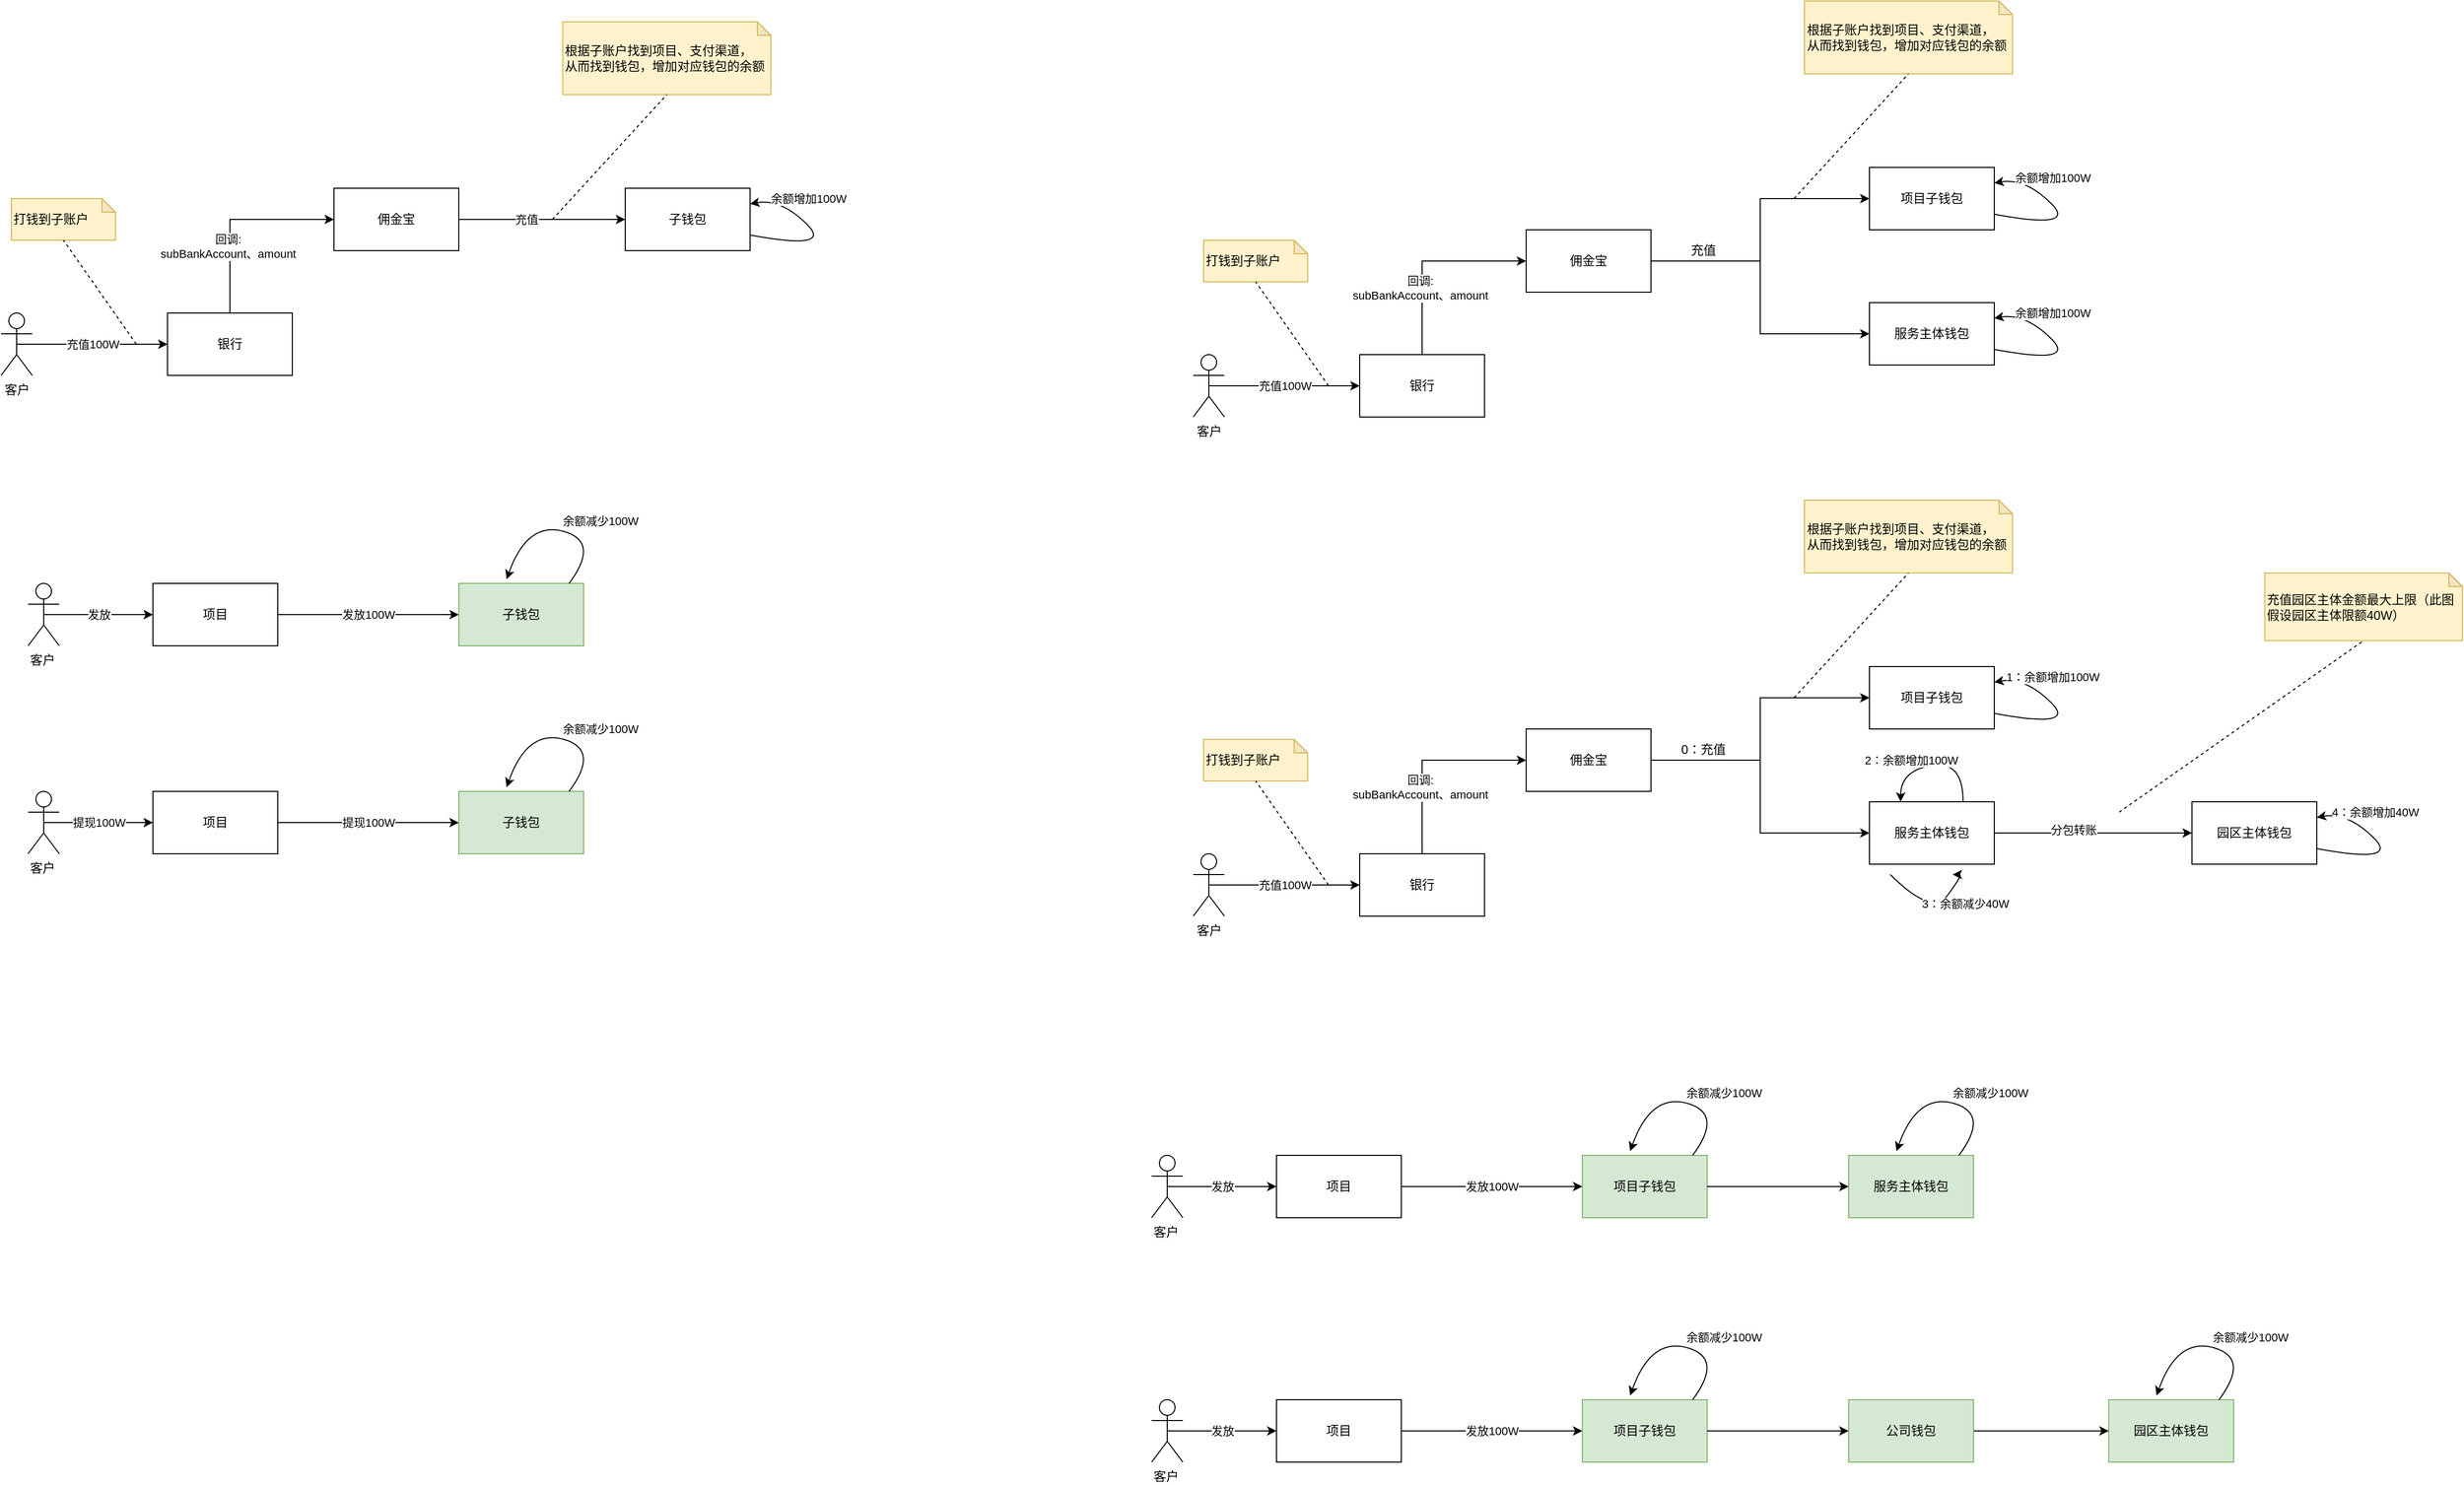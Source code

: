 <mxfile version="14.2.7" type="github">
  <diagram id="VvqAFld6kcSRDZWVkb-_" name="Page-1">
    <mxGraphModel dx="1422" dy="762" grid="1" gridSize="10" guides="1" tooltips="1" connect="1" arrows="1" fold="1" page="1" pageScale="1" pageWidth="827" pageHeight="1169" math="0" shadow="0">
      <root>
        <mxCell id="0" />
        <mxCell id="1" parent="0" />
        <mxCell id="OwSdajE1iPS6r4egMdJ5-2" value="子钱包" style="rounded=0;whiteSpace=wrap;html=1;" parent="1" vertex="1">
          <mxGeometry x="614" y="220" width="120" height="60" as="geometry" />
        </mxCell>
        <mxCell id="OwSdajE1iPS6r4egMdJ5-6" value="充值100W" style="edgeStyle=orthogonalEdgeStyle;rounded=0;orthogonalLoop=1;jettySize=auto;html=1;exitX=0.5;exitY=0.5;exitDx=0;exitDy=0;exitPerimeter=0;entryX=0;entryY=0.5;entryDx=0;entryDy=0;" parent="1" source="OwSdajE1iPS6r4egMdJ5-3" target="OwSdajE1iPS6r4egMdJ5-4" edge="1">
          <mxGeometry relative="1" as="geometry" />
        </mxCell>
        <mxCell id="OwSdajE1iPS6r4egMdJ5-3" value="客户" style="shape=umlActor;verticalLabelPosition=bottom;verticalAlign=top;html=1;outlineConnect=0;" parent="1" vertex="1">
          <mxGeometry x="14" y="340" width="30" height="60" as="geometry" />
        </mxCell>
        <mxCell id="OwSdajE1iPS6r4egMdJ5-13" style="edgeStyle=orthogonalEdgeStyle;rounded=0;orthogonalLoop=1;jettySize=auto;html=1;exitX=0.5;exitY=0;exitDx=0;exitDy=0;entryX=0;entryY=0.5;entryDx=0;entryDy=0;" parent="1" source="OwSdajE1iPS6r4egMdJ5-4" target="OwSdajE1iPS6r4egMdJ5-5" edge="1">
          <mxGeometry relative="1" as="geometry" />
        </mxCell>
        <mxCell id="OwSdajE1iPS6r4egMdJ5-14" value="回调: &lt;br&gt;subBankAccount、amount" style="edgeLabel;html=1;align=center;verticalAlign=middle;resizable=0;points=[];labelBackgroundColor=#ffffff;" parent="OwSdajE1iPS6r4egMdJ5-13" vertex="1" connectable="0">
          <mxGeometry x="-0.326" y="2" relative="1" as="geometry">
            <mxPoint as="offset" />
          </mxGeometry>
        </mxCell>
        <mxCell id="OwSdajE1iPS6r4egMdJ5-4" value="银行" style="rounded=0;whiteSpace=wrap;html=1;" parent="1" vertex="1">
          <mxGeometry x="174" y="340" width="120" height="60" as="geometry" />
        </mxCell>
        <mxCell id="OwSdajE1iPS6r4egMdJ5-15" style="edgeStyle=orthogonalEdgeStyle;rounded=0;orthogonalLoop=1;jettySize=auto;html=1;exitX=1;exitY=0.5;exitDx=0;exitDy=0;entryX=0;entryY=0.5;entryDx=0;entryDy=0;" parent="1" source="OwSdajE1iPS6r4egMdJ5-5" target="OwSdajE1iPS6r4egMdJ5-2" edge="1">
          <mxGeometry relative="1" as="geometry" />
        </mxCell>
        <mxCell id="OwSdajE1iPS6r4egMdJ5-18" value="充值" style="edgeLabel;html=1;align=center;verticalAlign=middle;resizable=0;points=[];fontColor=none;" parent="OwSdajE1iPS6r4egMdJ5-15" vertex="1" connectable="0">
          <mxGeometry x="-0.188" relative="1" as="geometry">
            <mxPoint as="offset" />
          </mxGeometry>
        </mxCell>
        <mxCell id="OwSdajE1iPS6r4egMdJ5-5" value="佣金宝" style="rounded=0;whiteSpace=wrap;html=1;" parent="1" vertex="1">
          <mxGeometry x="334" y="220" width="120" height="60" as="geometry" />
        </mxCell>
        <mxCell id="OwSdajE1iPS6r4egMdJ5-9" value="打钱到子账户" style="shape=note;whiteSpace=wrap;html=1;backgroundOutline=1;darkOpacity=0.05;align=left;fillColor=#fff2cc;strokeColor=#d6b656;size=13;" parent="1" vertex="1">
          <mxGeometry x="24" y="230" width="100" height="40" as="geometry" />
        </mxCell>
        <mxCell id="OwSdajE1iPS6r4egMdJ5-12" value="" style="endArrow=none;dashed=1;html=1;entryX=0.5;entryY=1;entryDx=0;entryDy=0;entryPerimeter=0;" parent="1" target="OwSdajE1iPS6r4egMdJ5-9" edge="1">
          <mxGeometry width="50" height="50" relative="1" as="geometry">
            <mxPoint x="144" y="370" as="sourcePoint" />
            <mxPoint x="154" y="330" as="targetPoint" />
          </mxGeometry>
        </mxCell>
        <mxCell id="OwSdajE1iPS6r4egMdJ5-17" value="根据子账户找到项目、支付渠道，&lt;br&gt;从而找到钱包，增加对应钱包的余额" style="shape=note;whiteSpace=wrap;html=1;backgroundOutline=1;darkOpacity=0.05;align=left;fillColor=#fff2cc;strokeColor=#d6b656;size=13;" parent="1" vertex="1">
          <mxGeometry x="554" y="60" width="200" height="70" as="geometry" />
        </mxCell>
        <mxCell id="OwSdajE1iPS6r4egMdJ5-19" value="" style="endArrow=none;dashed=1;html=1;fontColor=none;entryX=0.5;entryY=1;entryDx=0;entryDy=0;entryPerimeter=0;" parent="1" target="OwSdajE1iPS6r4egMdJ5-17" edge="1">
          <mxGeometry width="50" height="50" relative="1" as="geometry">
            <mxPoint x="544" y="250" as="sourcePoint" />
            <mxPoint x="614" y="160" as="targetPoint" />
          </mxGeometry>
        </mxCell>
        <mxCell id="OwSdajE1iPS6r4egMdJ5-20" value="余额增加100W" style="curved=1;endArrow=classic;html=1;fontColor=none;exitX=1;exitY=0.75;exitDx=0;exitDy=0;entryX=1;entryY=0.25;entryDx=0;entryDy=0;" parent="1" source="OwSdajE1iPS6r4egMdJ5-2" target="OwSdajE1iPS6r4egMdJ5-2" edge="1">
          <mxGeometry x="0.465" y="-18" width="50" height="50" relative="1" as="geometry">
            <mxPoint x="744" y="270" as="sourcePoint" />
            <mxPoint x="744" y="230" as="targetPoint" />
            <Array as="points">
              <mxPoint x="814" y="280" />
              <mxPoint x="764" y="230" />
            </Array>
            <mxPoint as="offset" />
          </mxGeometry>
        </mxCell>
        <mxCell id="OwSdajE1iPS6r4egMdJ5-22" value="项目" style="rounded=0;whiteSpace=wrap;html=1;" parent="1" vertex="1">
          <mxGeometry x="160" y="600" width="120" height="60" as="geometry" />
        </mxCell>
        <mxCell id="OwSdajE1iPS6r4egMdJ5-29" value="发放100W" style="edgeStyle=orthogonalEdgeStyle;rounded=0;orthogonalLoop=1;jettySize=auto;html=1;fontColor=none;exitX=1;exitY=0.5;exitDx=0;exitDy=0;" parent="1" source="OwSdajE1iPS6r4egMdJ5-22" target="OwSdajE1iPS6r4egMdJ5-28" edge="1">
          <mxGeometry relative="1" as="geometry">
            <mxPoint x="480" y="630" as="sourcePoint" />
          </mxGeometry>
        </mxCell>
        <mxCell id="OwSdajE1iPS6r4egMdJ5-28" value="子钱包" style="whiteSpace=wrap;html=1;rounded=0;fillColor=#d5e8d4;strokeColor=#82b366;" parent="1" vertex="1">
          <mxGeometry x="454" y="600" width="120" height="60" as="geometry" />
        </mxCell>
        <mxCell id="OwSdajE1iPS6r4egMdJ5-31" value="发放" style="edgeStyle=orthogonalEdgeStyle;rounded=0;orthogonalLoop=1;jettySize=auto;html=1;exitX=0.5;exitY=0.5;exitDx=0;exitDy=0;exitPerimeter=0;entryX=0;entryY=0.5;entryDx=0;entryDy=0;fontColor=none;" parent="1" source="OwSdajE1iPS6r4egMdJ5-30" target="OwSdajE1iPS6r4egMdJ5-22" edge="1">
          <mxGeometry relative="1" as="geometry" />
        </mxCell>
        <mxCell id="OwSdajE1iPS6r4egMdJ5-30" value="客户" style="shape=umlActor;verticalLabelPosition=bottom;verticalAlign=top;html=1;outlineConnect=0;labelBackgroundColor=#ffffff;fontColor=none;align=left;" parent="1" vertex="1">
          <mxGeometry x="40" y="600" width="30" height="60" as="geometry" />
        </mxCell>
        <mxCell id="OwSdajE1iPS6r4egMdJ5-45" value="" style="curved=1;endArrow=classic;html=1;fontColor=none;entryX=0.383;entryY=-0.067;entryDx=0;entryDy=0;entryPerimeter=0;" parent="1" target="OwSdajE1iPS6r4egMdJ5-28" edge="1">
          <mxGeometry width="50" height="50" relative="1" as="geometry">
            <mxPoint x="560" y="600" as="sourcePoint" />
            <mxPoint x="610" y="550" as="targetPoint" />
            <Array as="points">
              <mxPoint x="590" y="560" />
              <mxPoint x="520" y="540" />
            </Array>
          </mxGeometry>
        </mxCell>
        <mxCell id="OwSdajE1iPS6r4egMdJ5-46" value="余额减少100W" style="edgeLabel;html=1;align=center;verticalAlign=middle;resizable=0;points=[];fontColor=none;" parent="OwSdajE1iPS6r4egMdJ5-45" vertex="1" connectable="0">
          <mxGeometry x="0.091" y="2" relative="1" as="geometry">
            <mxPoint x="47.66" y="-8.46" as="offset" />
          </mxGeometry>
        </mxCell>
        <mxCell id="OwSdajE1iPS6r4egMdJ5-48" value="项目" style="rounded=0;whiteSpace=wrap;html=1;" parent="1" vertex="1">
          <mxGeometry x="160" y="800" width="120" height="60" as="geometry" />
        </mxCell>
        <mxCell id="OwSdajE1iPS6r4egMdJ5-49" value="提现100W" style="edgeStyle=orthogonalEdgeStyle;rounded=0;orthogonalLoop=1;jettySize=auto;html=1;fontColor=none;exitX=1;exitY=0.5;exitDx=0;exitDy=0;" parent="1" source="OwSdajE1iPS6r4egMdJ5-48" target="OwSdajE1iPS6r4egMdJ5-50" edge="1">
          <mxGeometry relative="1" as="geometry">
            <mxPoint x="480" y="830" as="sourcePoint" />
          </mxGeometry>
        </mxCell>
        <mxCell id="OwSdajE1iPS6r4egMdJ5-50" value="子钱包" style="whiteSpace=wrap;html=1;rounded=0;fillColor=#d5e8d4;strokeColor=#82b366;" parent="1" vertex="1">
          <mxGeometry x="454" y="800" width="120" height="60" as="geometry" />
        </mxCell>
        <mxCell id="OwSdajE1iPS6r4egMdJ5-51" value="提现100W" style="edgeStyle=orthogonalEdgeStyle;rounded=0;orthogonalLoop=1;jettySize=auto;html=1;exitX=0.5;exitY=0.5;exitDx=0;exitDy=0;exitPerimeter=0;entryX=0;entryY=0.5;entryDx=0;entryDy=0;fontColor=none;" parent="1" source="OwSdajE1iPS6r4egMdJ5-52" target="OwSdajE1iPS6r4egMdJ5-48" edge="1">
          <mxGeometry relative="1" as="geometry" />
        </mxCell>
        <mxCell id="OwSdajE1iPS6r4egMdJ5-52" value="客户" style="shape=umlActor;verticalLabelPosition=bottom;verticalAlign=top;html=1;outlineConnect=0;labelBackgroundColor=#ffffff;fontColor=none;align=left;" parent="1" vertex="1">
          <mxGeometry x="40" y="800" width="30" height="60" as="geometry" />
        </mxCell>
        <mxCell id="OwSdajE1iPS6r4egMdJ5-53" value="" style="curved=1;endArrow=classic;html=1;fontColor=none;entryX=0.383;entryY=-0.067;entryDx=0;entryDy=0;entryPerimeter=0;" parent="1" target="OwSdajE1iPS6r4egMdJ5-50" edge="1">
          <mxGeometry width="50" height="50" relative="1" as="geometry">
            <mxPoint x="560" y="800" as="sourcePoint" />
            <mxPoint x="610" y="750" as="targetPoint" />
            <Array as="points">
              <mxPoint x="590" y="760" />
              <mxPoint x="520" y="740" />
            </Array>
          </mxGeometry>
        </mxCell>
        <mxCell id="OwSdajE1iPS6r4egMdJ5-54" value="余额减少100W" style="edgeLabel;html=1;align=center;verticalAlign=middle;resizable=0;points=[];fontColor=none;" parent="OwSdajE1iPS6r4egMdJ5-53" vertex="1" connectable="0">
          <mxGeometry x="0.091" y="2" relative="1" as="geometry">
            <mxPoint x="47.66" y="-8.46" as="offset" />
          </mxGeometry>
        </mxCell>
        <mxCell id="L0Rb23iCuePktw84FL31-2" value="充值100W" style="edgeStyle=orthogonalEdgeStyle;rounded=0;orthogonalLoop=1;jettySize=auto;html=1;exitX=0.5;exitY=0.5;exitDx=0;exitDy=0;exitPerimeter=0;entryX=0;entryY=0.5;entryDx=0;entryDy=0;" edge="1" parent="1" source="L0Rb23iCuePktw84FL31-3" target="L0Rb23iCuePktw84FL31-6">
          <mxGeometry relative="1" as="geometry" />
        </mxCell>
        <mxCell id="L0Rb23iCuePktw84FL31-3" value="客户" style="shape=umlActor;verticalLabelPosition=bottom;verticalAlign=top;html=1;outlineConnect=0;" vertex="1" parent="1">
          <mxGeometry x="1160" y="380" width="30" height="60" as="geometry" />
        </mxCell>
        <mxCell id="L0Rb23iCuePktw84FL31-4" style="edgeStyle=orthogonalEdgeStyle;rounded=0;orthogonalLoop=1;jettySize=auto;html=1;exitX=0.5;exitY=0;exitDx=0;exitDy=0;entryX=0;entryY=0.5;entryDx=0;entryDy=0;" edge="1" parent="1" source="L0Rb23iCuePktw84FL31-6" target="L0Rb23iCuePktw84FL31-9">
          <mxGeometry relative="1" as="geometry" />
        </mxCell>
        <mxCell id="L0Rb23iCuePktw84FL31-5" value="回调: &lt;br&gt;subBankAccount、amount" style="edgeLabel;html=1;align=center;verticalAlign=middle;resizable=0;points=[];labelBackgroundColor=#ffffff;" vertex="1" connectable="0" parent="L0Rb23iCuePktw84FL31-4">
          <mxGeometry x="-0.326" y="2" relative="1" as="geometry">
            <mxPoint as="offset" />
          </mxGeometry>
        </mxCell>
        <mxCell id="L0Rb23iCuePktw84FL31-6" value="银行" style="rounded=0;whiteSpace=wrap;html=1;" vertex="1" parent="1">
          <mxGeometry x="1320" y="380" width="120" height="60" as="geometry" />
        </mxCell>
        <mxCell id="L0Rb23iCuePktw84FL31-21" style="edgeStyle=orthogonalEdgeStyle;rounded=0;orthogonalLoop=1;jettySize=auto;html=1;exitX=1;exitY=0.5;exitDx=0;exitDy=0;entryX=0;entryY=0.5;entryDx=0;entryDy=0;" edge="1" parent="1" source="L0Rb23iCuePktw84FL31-9" target="L0Rb23iCuePktw84FL31-19">
          <mxGeometry relative="1" as="geometry" />
        </mxCell>
        <mxCell id="L0Rb23iCuePktw84FL31-24" style="edgeStyle=orthogonalEdgeStyle;rounded=0;orthogonalLoop=1;jettySize=auto;html=1;exitX=1;exitY=0.5;exitDx=0;exitDy=0;entryX=0;entryY=0.5;entryDx=0;entryDy=0;" edge="1" parent="1" source="L0Rb23iCuePktw84FL31-9" target="L0Rb23iCuePktw84FL31-1">
          <mxGeometry relative="1" as="geometry" />
        </mxCell>
        <mxCell id="L0Rb23iCuePktw84FL31-9" value="佣金宝" style="rounded=0;whiteSpace=wrap;html=1;" vertex="1" parent="1">
          <mxGeometry x="1480" y="260" width="120" height="60" as="geometry" />
        </mxCell>
        <mxCell id="L0Rb23iCuePktw84FL31-10" value="打钱到子账户" style="shape=note;whiteSpace=wrap;html=1;backgroundOutline=1;darkOpacity=0.05;align=left;fillColor=#fff2cc;strokeColor=#d6b656;size=13;" vertex="1" parent="1">
          <mxGeometry x="1170" y="270" width="100" height="40" as="geometry" />
        </mxCell>
        <mxCell id="L0Rb23iCuePktw84FL31-11" value="" style="endArrow=none;dashed=1;html=1;entryX=0.5;entryY=1;entryDx=0;entryDy=0;entryPerimeter=0;" edge="1" parent="1" target="L0Rb23iCuePktw84FL31-10">
          <mxGeometry width="50" height="50" relative="1" as="geometry">
            <mxPoint x="1290" y="410" as="sourcePoint" />
            <mxPoint x="1300" y="370" as="targetPoint" />
          </mxGeometry>
        </mxCell>
        <mxCell id="L0Rb23iCuePktw84FL31-12" value="根据子账户找到项目、支付渠道，&lt;br&gt;从而找到钱包，增加对应钱包的余额" style="shape=note;whiteSpace=wrap;html=1;backgroundOutline=1;darkOpacity=0.05;align=left;fillColor=#fff2cc;strokeColor=#d6b656;size=13;" vertex="1" parent="1">
          <mxGeometry x="1747.5" y="40" width="200" height="70" as="geometry" />
        </mxCell>
        <mxCell id="L0Rb23iCuePktw84FL31-13" value="" style="endArrow=none;dashed=1;html=1;fontColor=none;entryX=0.5;entryY=1;entryDx=0;entryDy=0;entryPerimeter=0;" edge="1" parent="1" target="L0Rb23iCuePktw84FL31-12">
          <mxGeometry width="50" height="50" relative="1" as="geometry">
            <mxPoint x="1737.5" y="230" as="sourcePoint" />
            <mxPoint x="1807.5" y="140" as="targetPoint" />
          </mxGeometry>
        </mxCell>
        <mxCell id="L0Rb23iCuePktw84FL31-17" value="" style="group" vertex="1" connectable="0" parent="1">
          <mxGeometry x="1810" y="200" width="200" height="60" as="geometry" />
        </mxCell>
        <mxCell id="L0Rb23iCuePktw84FL31-1" value="项目子钱包" style="rounded=0;whiteSpace=wrap;html=1;" vertex="1" parent="L0Rb23iCuePktw84FL31-17">
          <mxGeometry width="120" height="60" as="geometry" />
        </mxCell>
        <mxCell id="L0Rb23iCuePktw84FL31-14" value="余额增加100W" style="curved=1;endArrow=classic;html=1;fontColor=none;exitX=1;exitY=0.75;exitDx=0;exitDy=0;entryX=1;entryY=0.25;entryDx=0;entryDy=0;" edge="1" parent="L0Rb23iCuePktw84FL31-17" source="L0Rb23iCuePktw84FL31-1" target="L0Rb23iCuePktw84FL31-1">
          <mxGeometry x="0.465" y="-18" width="50" height="50" relative="1" as="geometry">
            <mxPoint x="130" y="50" as="sourcePoint" />
            <mxPoint x="130" y="10" as="targetPoint" />
            <Array as="points">
              <mxPoint x="200" y="60" />
              <mxPoint x="150" y="10" />
            </Array>
            <mxPoint as="offset" />
          </mxGeometry>
        </mxCell>
        <mxCell id="L0Rb23iCuePktw84FL31-18" value="" style="group" vertex="1" connectable="0" parent="1">
          <mxGeometry x="1810" y="330" width="200" height="60" as="geometry" />
        </mxCell>
        <mxCell id="L0Rb23iCuePktw84FL31-19" value="服务主体钱包" style="rounded=0;whiteSpace=wrap;html=1;" vertex="1" parent="L0Rb23iCuePktw84FL31-18">
          <mxGeometry width="120" height="60" as="geometry" />
        </mxCell>
        <mxCell id="L0Rb23iCuePktw84FL31-20" value="余额增加100W" style="curved=1;endArrow=classic;html=1;fontColor=none;exitX=1;exitY=0.75;exitDx=0;exitDy=0;entryX=1;entryY=0.25;entryDx=0;entryDy=0;" edge="1" parent="L0Rb23iCuePktw84FL31-18" source="L0Rb23iCuePktw84FL31-19" target="L0Rb23iCuePktw84FL31-19">
          <mxGeometry x="0.465" y="-18" width="50" height="50" relative="1" as="geometry">
            <mxPoint x="130" y="50" as="sourcePoint" />
            <mxPoint x="130" y="10" as="targetPoint" />
            <Array as="points">
              <mxPoint x="200" y="60" />
              <mxPoint x="150" y="10" />
            </Array>
            <mxPoint as="offset" />
          </mxGeometry>
        </mxCell>
        <mxCell id="L0Rb23iCuePktw84FL31-23" value="充值" style="text;html=1;align=center;verticalAlign=middle;resizable=0;points=[];autosize=1;" vertex="1" parent="1">
          <mxGeometry x="1630" y="270" width="40" height="20" as="geometry" />
        </mxCell>
        <mxCell id="L0Rb23iCuePktw84FL31-25" value="项目" style="rounded=0;whiteSpace=wrap;html=1;" vertex="1" parent="1">
          <mxGeometry x="1240" y="1150" width="120" height="60" as="geometry" />
        </mxCell>
        <mxCell id="L0Rb23iCuePktw84FL31-26" value="发放100W" style="edgeStyle=orthogonalEdgeStyle;rounded=0;orthogonalLoop=1;jettySize=auto;html=1;fontColor=none;exitX=1;exitY=0.5;exitDx=0;exitDy=0;" edge="1" parent="1" source="L0Rb23iCuePktw84FL31-25" target="L0Rb23iCuePktw84FL31-27">
          <mxGeometry relative="1" as="geometry">
            <mxPoint x="1560" y="1180" as="sourcePoint" />
          </mxGeometry>
        </mxCell>
        <mxCell id="L0Rb23iCuePktw84FL31-28" value="发放" style="edgeStyle=orthogonalEdgeStyle;rounded=0;orthogonalLoop=1;jettySize=auto;html=1;exitX=0.5;exitY=0.5;exitDx=0;exitDy=0;exitPerimeter=0;entryX=0;entryY=0.5;entryDx=0;entryDy=0;fontColor=none;" edge="1" parent="1" source="L0Rb23iCuePktw84FL31-29" target="L0Rb23iCuePktw84FL31-25">
          <mxGeometry relative="1" as="geometry" />
        </mxCell>
        <mxCell id="L0Rb23iCuePktw84FL31-29" value="客户" style="shape=umlActor;verticalLabelPosition=bottom;verticalAlign=top;html=1;outlineConnect=0;labelBackgroundColor=#ffffff;fontColor=none;align=left;" vertex="1" parent="1">
          <mxGeometry x="1120" y="1150" width="30" height="60" as="geometry" />
        </mxCell>
        <mxCell id="L0Rb23iCuePktw84FL31-34" value="" style="group" vertex="1" connectable="0" parent="1">
          <mxGeometry x="1534" y="1090" width="136" height="120" as="geometry" />
        </mxCell>
        <mxCell id="L0Rb23iCuePktw84FL31-27" value="项目子钱包" style="whiteSpace=wrap;html=1;rounded=0;fillColor=#d5e8d4;strokeColor=#82b366;" vertex="1" parent="L0Rb23iCuePktw84FL31-34">
          <mxGeometry y="60" width="120" height="60" as="geometry" />
        </mxCell>
        <mxCell id="L0Rb23iCuePktw84FL31-30" value="" style="curved=1;endArrow=classic;html=1;fontColor=none;entryX=0.383;entryY=-0.067;entryDx=0;entryDy=0;entryPerimeter=0;" edge="1" parent="L0Rb23iCuePktw84FL31-34" target="L0Rb23iCuePktw84FL31-27">
          <mxGeometry width="50" height="50" relative="1" as="geometry">
            <mxPoint x="106" y="60" as="sourcePoint" />
            <mxPoint x="156" y="10" as="targetPoint" />
            <Array as="points">
              <mxPoint x="136" y="20" />
              <mxPoint x="66" />
            </Array>
          </mxGeometry>
        </mxCell>
        <mxCell id="L0Rb23iCuePktw84FL31-31" value="余额减少100W" style="edgeLabel;html=1;align=center;verticalAlign=middle;resizable=0;points=[];fontColor=none;" vertex="1" connectable="0" parent="L0Rb23iCuePktw84FL31-30">
          <mxGeometry x="0.091" y="2" relative="1" as="geometry">
            <mxPoint x="47.66" y="-8.46" as="offset" />
          </mxGeometry>
        </mxCell>
        <mxCell id="L0Rb23iCuePktw84FL31-35" value="" style="group" vertex="1" connectable="0" parent="1">
          <mxGeometry x="1790" y="1090" width="136" height="120" as="geometry" />
        </mxCell>
        <mxCell id="L0Rb23iCuePktw84FL31-36" value="服务主体钱包" style="whiteSpace=wrap;html=1;rounded=0;fillColor=#d5e8d4;strokeColor=#82b366;" vertex="1" parent="L0Rb23iCuePktw84FL31-35">
          <mxGeometry y="60" width="120" height="60" as="geometry" />
        </mxCell>
        <mxCell id="L0Rb23iCuePktw84FL31-37" value="" style="curved=1;endArrow=classic;html=1;fontColor=none;entryX=0.383;entryY=-0.067;entryDx=0;entryDy=0;entryPerimeter=0;" edge="1" parent="L0Rb23iCuePktw84FL31-35" target="L0Rb23iCuePktw84FL31-36">
          <mxGeometry width="50" height="50" relative="1" as="geometry">
            <mxPoint x="106" y="60" as="sourcePoint" />
            <mxPoint x="156" y="10" as="targetPoint" />
            <Array as="points">
              <mxPoint x="136" y="20" />
              <mxPoint x="66" />
            </Array>
          </mxGeometry>
        </mxCell>
        <mxCell id="L0Rb23iCuePktw84FL31-38" value="余额减少100W" style="edgeLabel;html=1;align=center;verticalAlign=middle;resizable=0;points=[];fontColor=none;" vertex="1" connectable="0" parent="L0Rb23iCuePktw84FL31-37">
          <mxGeometry x="0.091" y="2" relative="1" as="geometry">
            <mxPoint x="47.66" y="-8.46" as="offset" />
          </mxGeometry>
        </mxCell>
        <mxCell id="L0Rb23iCuePktw84FL31-39" style="edgeStyle=orthogonalEdgeStyle;rounded=0;orthogonalLoop=1;jettySize=auto;html=1;exitX=1;exitY=0.5;exitDx=0;exitDy=0;" edge="1" parent="1" source="L0Rb23iCuePktw84FL31-27" target="L0Rb23iCuePktw84FL31-36">
          <mxGeometry relative="1" as="geometry" />
        </mxCell>
        <mxCell id="L0Rb23iCuePktw84FL31-40" value="项目" style="rounded=0;whiteSpace=wrap;html=1;" vertex="1" parent="1">
          <mxGeometry x="1240" y="1385" width="120" height="60" as="geometry" />
        </mxCell>
        <mxCell id="L0Rb23iCuePktw84FL31-41" value="发放100W" style="edgeStyle=orthogonalEdgeStyle;rounded=0;orthogonalLoop=1;jettySize=auto;html=1;fontColor=none;exitX=1;exitY=0.5;exitDx=0;exitDy=0;" edge="1" parent="1" source="L0Rb23iCuePktw84FL31-40" target="L0Rb23iCuePktw84FL31-45">
          <mxGeometry relative="1" as="geometry">
            <mxPoint x="1560" y="1415" as="sourcePoint" />
          </mxGeometry>
        </mxCell>
        <mxCell id="L0Rb23iCuePktw84FL31-42" value="发放" style="edgeStyle=orthogonalEdgeStyle;rounded=0;orthogonalLoop=1;jettySize=auto;html=1;exitX=0.5;exitY=0.5;exitDx=0;exitDy=0;exitPerimeter=0;entryX=0;entryY=0.5;entryDx=0;entryDy=0;fontColor=none;" edge="1" parent="1" source="L0Rb23iCuePktw84FL31-43" target="L0Rb23iCuePktw84FL31-40">
          <mxGeometry relative="1" as="geometry" />
        </mxCell>
        <mxCell id="L0Rb23iCuePktw84FL31-43" value="客户" style="shape=umlActor;verticalLabelPosition=bottom;verticalAlign=top;html=1;outlineConnect=0;labelBackgroundColor=#ffffff;fontColor=none;align=left;" vertex="1" parent="1">
          <mxGeometry x="1120" y="1385" width="30" height="60" as="geometry" />
        </mxCell>
        <mxCell id="L0Rb23iCuePktw84FL31-44" value="" style="group" vertex="1" connectable="0" parent="1">
          <mxGeometry x="1534" y="1325" width="136" height="120" as="geometry" />
        </mxCell>
        <mxCell id="L0Rb23iCuePktw84FL31-45" value="项目子钱包" style="whiteSpace=wrap;html=1;rounded=0;fillColor=#d5e8d4;strokeColor=#82b366;" vertex="1" parent="L0Rb23iCuePktw84FL31-44">
          <mxGeometry y="60" width="120" height="60" as="geometry" />
        </mxCell>
        <mxCell id="L0Rb23iCuePktw84FL31-46" value="" style="curved=1;endArrow=classic;html=1;fontColor=none;entryX=0.383;entryY=-0.067;entryDx=0;entryDy=0;entryPerimeter=0;" edge="1" parent="L0Rb23iCuePktw84FL31-44" target="L0Rb23iCuePktw84FL31-45">
          <mxGeometry width="50" height="50" relative="1" as="geometry">
            <mxPoint x="106" y="60" as="sourcePoint" />
            <mxPoint x="156" y="10" as="targetPoint" />
            <Array as="points">
              <mxPoint x="136" y="20" />
              <mxPoint x="66" />
            </Array>
          </mxGeometry>
        </mxCell>
        <mxCell id="L0Rb23iCuePktw84FL31-47" value="余额减少100W" style="edgeLabel;html=1;align=center;verticalAlign=middle;resizable=0;points=[];fontColor=none;" vertex="1" connectable="0" parent="L0Rb23iCuePktw84FL31-46">
          <mxGeometry x="0.091" y="2" relative="1" as="geometry">
            <mxPoint x="47.66" y="-8.46" as="offset" />
          </mxGeometry>
        </mxCell>
        <mxCell id="L0Rb23iCuePktw84FL31-52" style="edgeStyle=orthogonalEdgeStyle;rounded=0;orthogonalLoop=1;jettySize=auto;html=1;exitX=1;exitY=0.5;exitDx=0;exitDy=0;" edge="1" parent="1" source="L0Rb23iCuePktw84FL31-45" target="L0Rb23iCuePktw84FL31-49">
          <mxGeometry relative="1" as="geometry" />
        </mxCell>
        <mxCell id="L0Rb23iCuePktw84FL31-53" value="" style="group" vertex="1" connectable="0" parent="1">
          <mxGeometry x="2040" y="1325" width="136" height="120" as="geometry" />
        </mxCell>
        <mxCell id="L0Rb23iCuePktw84FL31-54" value="园区主体钱包" style="whiteSpace=wrap;html=1;rounded=0;fillColor=#d5e8d4;strokeColor=#82b366;" vertex="1" parent="L0Rb23iCuePktw84FL31-53">
          <mxGeometry y="60" width="120" height="60" as="geometry" />
        </mxCell>
        <mxCell id="L0Rb23iCuePktw84FL31-55" value="" style="curved=1;endArrow=classic;html=1;fontColor=none;entryX=0.383;entryY=-0.067;entryDx=0;entryDy=0;entryPerimeter=0;" edge="1" parent="L0Rb23iCuePktw84FL31-53" target="L0Rb23iCuePktw84FL31-54">
          <mxGeometry width="50" height="50" relative="1" as="geometry">
            <mxPoint x="106" y="60" as="sourcePoint" />
            <mxPoint x="156" y="10" as="targetPoint" />
            <Array as="points">
              <mxPoint x="136" y="20" />
              <mxPoint x="66" />
            </Array>
          </mxGeometry>
        </mxCell>
        <mxCell id="L0Rb23iCuePktw84FL31-56" value="余额减少100W" style="edgeLabel;html=1;align=center;verticalAlign=middle;resizable=0;points=[];fontColor=none;" vertex="1" connectable="0" parent="L0Rb23iCuePktw84FL31-55">
          <mxGeometry x="0.091" y="2" relative="1" as="geometry">
            <mxPoint x="47.66" y="-8.46" as="offset" />
          </mxGeometry>
        </mxCell>
        <mxCell id="L0Rb23iCuePktw84FL31-57" style="edgeStyle=orthogonalEdgeStyle;rounded=0;orthogonalLoop=1;jettySize=auto;html=1;exitX=1;exitY=0.5;exitDx=0;exitDy=0;entryX=0;entryY=0.5;entryDx=0;entryDy=0;" edge="1" parent="1" source="L0Rb23iCuePktw84FL31-49" target="L0Rb23iCuePktw84FL31-54">
          <mxGeometry relative="1" as="geometry" />
        </mxCell>
        <mxCell id="L0Rb23iCuePktw84FL31-49" value="公司钱包" style="whiteSpace=wrap;html=1;rounded=0;fillColor=#d5e8d4;strokeColor=#82b366;" vertex="1" parent="1">
          <mxGeometry x="1790" y="1385" width="120" height="60" as="geometry" />
        </mxCell>
        <mxCell id="L0Rb23iCuePktw84FL31-58" value="充值100W" style="edgeStyle=orthogonalEdgeStyle;rounded=0;orthogonalLoop=1;jettySize=auto;html=1;exitX=0.5;exitY=0.5;exitDx=0;exitDy=0;exitPerimeter=0;entryX=0;entryY=0.5;entryDx=0;entryDy=0;" edge="1" parent="1" source="L0Rb23iCuePktw84FL31-59" target="L0Rb23iCuePktw84FL31-62">
          <mxGeometry relative="1" as="geometry" />
        </mxCell>
        <mxCell id="L0Rb23iCuePktw84FL31-59" value="客户" style="shape=umlActor;verticalLabelPosition=bottom;verticalAlign=top;html=1;outlineConnect=0;" vertex="1" parent="1">
          <mxGeometry x="1160" y="860" width="30" height="60" as="geometry" />
        </mxCell>
        <mxCell id="L0Rb23iCuePktw84FL31-60" style="edgeStyle=orthogonalEdgeStyle;rounded=0;orthogonalLoop=1;jettySize=auto;html=1;exitX=0.5;exitY=0;exitDx=0;exitDy=0;entryX=0;entryY=0.5;entryDx=0;entryDy=0;" edge="1" parent="1" source="L0Rb23iCuePktw84FL31-62" target="L0Rb23iCuePktw84FL31-65">
          <mxGeometry relative="1" as="geometry" />
        </mxCell>
        <mxCell id="L0Rb23iCuePktw84FL31-61" value="回调: &lt;br&gt;subBankAccount、amount" style="edgeLabel;html=1;align=center;verticalAlign=middle;resizable=0;points=[];labelBackgroundColor=#ffffff;" vertex="1" connectable="0" parent="L0Rb23iCuePktw84FL31-60">
          <mxGeometry x="-0.326" y="2" relative="1" as="geometry">
            <mxPoint as="offset" />
          </mxGeometry>
        </mxCell>
        <mxCell id="L0Rb23iCuePktw84FL31-62" value="银行" style="rounded=0;whiteSpace=wrap;html=1;" vertex="1" parent="1">
          <mxGeometry x="1320" y="860" width="120" height="60" as="geometry" />
        </mxCell>
        <mxCell id="L0Rb23iCuePktw84FL31-63" style="edgeStyle=orthogonalEdgeStyle;rounded=0;orthogonalLoop=1;jettySize=auto;html=1;exitX=1;exitY=0.5;exitDx=0;exitDy=0;entryX=0;entryY=0.5;entryDx=0;entryDy=0;" edge="1" parent="1" source="L0Rb23iCuePktw84FL31-65" target="L0Rb23iCuePktw84FL31-86">
          <mxGeometry relative="1" as="geometry">
            <mxPoint x="1810" y="840" as="targetPoint" />
          </mxGeometry>
        </mxCell>
        <mxCell id="L0Rb23iCuePktw84FL31-64" style="edgeStyle=orthogonalEdgeStyle;rounded=0;orthogonalLoop=1;jettySize=auto;html=1;exitX=1;exitY=0.5;exitDx=0;exitDy=0;entryX=0;entryY=0.5;entryDx=0;entryDy=0;" edge="1" parent="1" source="L0Rb23iCuePktw84FL31-65" target="L0Rb23iCuePktw84FL31-71">
          <mxGeometry relative="1" as="geometry" />
        </mxCell>
        <mxCell id="L0Rb23iCuePktw84FL31-65" value="佣金宝" style="rounded=0;whiteSpace=wrap;html=1;" vertex="1" parent="1">
          <mxGeometry x="1480" y="740" width="120" height="60" as="geometry" />
        </mxCell>
        <mxCell id="L0Rb23iCuePktw84FL31-66" value="打钱到子账户" style="shape=note;whiteSpace=wrap;html=1;backgroundOutline=1;darkOpacity=0.05;align=left;fillColor=#fff2cc;strokeColor=#d6b656;size=13;" vertex="1" parent="1">
          <mxGeometry x="1170" y="750" width="100" height="40" as="geometry" />
        </mxCell>
        <mxCell id="L0Rb23iCuePktw84FL31-67" value="" style="endArrow=none;dashed=1;html=1;entryX=0.5;entryY=1;entryDx=0;entryDy=0;entryPerimeter=0;" edge="1" parent="1" target="L0Rb23iCuePktw84FL31-66">
          <mxGeometry width="50" height="50" relative="1" as="geometry">
            <mxPoint x="1290" y="890" as="sourcePoint" />
            <mxPoint x="1300" y="850" as="targetPoint" />
          </mxGeometry>
        </mxCell>
        <mxCell id="L0Rb23iCuePktw84FL31-68" value="根据子账户找到项目、支付渠道，&lt;br&gt;从而找到钱包，增加对应钱包的余额" style="shape=note;whiteSpace=wrap;html=1;backgroundOutline=1;darkOpacity=0.05;align=left;fillColor=#fff2cc;strokeColor=#d6b656;size=13;" vertex="1" parent="1">
          <mxGeometry x="1747.5" y="520" width="200" height="70" as="geometry" />
        </mxCell>
        <mxCell id="L0Rb23iCuePktw84FL31-69" value="" style="endArrow=none;dashed=1;html=1;fontColor=none;entryX=0.5;entryY=1;entryDx=0;entryDy=0;entryPerimeter=0;" edge="1" parent="1" target="L0Rb23iCuePktw84FL31-68">
          <mxGeometry width="50" height="50" relative="1" as="geometry">
            <mxPoint x="1737.5" y="710" as="sourcePoint" />
            <mxPoint x="1807.5" y="620" as="targetPoint" />
          </mxGeometry>
        </mxCell>
        <mxCell id="L0Rb23iCuePktw84FL31-70" value="" style="group" vertex="1" connectable="0" parent="1">
          <mxGeometry x="1810" y="680" width="200" height="60" as="geometry" />
        </mxCell>
        <mxCell id="L0Rb23iCuePktw84FL31-71" value="项目子钱包" style="rounded=0;whiteSpace=wrap;html=1;" vertex="1" parent="L0Rb23iCuePktw84FL31-70">
          <mxGeometry width="120" height="60" as="geometry" />
        </mxCell>
        <mxCell id="L0Rb23iCuePktw84FL31-72" value="1：余额增加100W" style="curved=1;endArrow=classic;html=1;fontColor=none;exitX=1;exitY=0.75;exitDx=0;exitDy=0;entryX=1;entryY=0.25;entryDx=0;entryDy=0;" edge="1" parent="L0Rb23iCuePktw84FL31-70" source="L0Rb23iCuePktw84FL31-71" target="L0Rb23iCuePktw84FL31-71">
          <mxGeometry x="0.465" y="-18" width="50" height="50" relative="1" as="geometry">
            <mxPoint x="130" y="50" as="sourcePoint" />
            <mxPoint x="130" y="10" as="targetPoint" />
            <Array as="points">
              <mxPoint x="200" y="60" />
              <mxPoint x="150" y="10" />
            </Array>
            <mxPoint as="offset" />
          </mxGeometry>
        </mxCell>
        <mxCell id="L0Rb23iCuePktw84FL31-76" value="0：充值" style="text;html=1;align=center;verticalAlign=middle;resizable=0;points=[];autosize=1;" vertex="1" parent="1">
          <mxGeometry x="1620" y="750" width="60" height="20" as="geometry" />
        </mxCell>
        <mxCell id="L0Rb23iCuePktw84FL31-78" value="" style="group" vertex="1" connectable="0" parent="1">
          <mxGeometry x="2120" y="810" width="200" height="60" as="geometry" />
        </mxCell>
        <mxCell id="L0Rb23iCuePktw84FL31-79" value="园区主体钱包" style="rounded=0;whiteSpace=wrap;html=1;" vertex="1" parent="L0Rb23iCuePktw84FL31-78">
          <mxGeometry width="120" height="60" as="geometry" />
        </mxCell>
        <mxCell id="L0Rb23iCuePktw84FL31-80" value="4：余额增加40W" style="curved=1;endArrow=classic;html=1;fontColor=none;exitX=1;exitY=0.75;exitDx=0;exitDy=0;entryX=1;entryY=0.25;entryDx=0;entryDy=0;" edge="1" parent="L0Rb23iCuePktw84FL31-78" source="L0Rb23iCuePktw84FL31-79" target="L0Rb23iCuePktw84FL31-79">
          <mxGeometry x="0.465" y="-18" width="50" height="50" relative="1" as="geometry">
            <mxPoint x="130" y="50" as="sourcePoint" />
            <mxPoint x="130" y="10" as="targetPoint" />
            <Array as="points">
              <mxPoint x="200" y="60" />
              <mxPoint x="150" y="10" />
            </Array>
            <mxPoint as="offset" />
          </mxGeometry>
        </mxCell>
        <mxCell id="L0Rb23iCuePktw84FL31-81" style="edgeStyle=orthogonalEdgeStyle;rounded=0;orthogonalLoop=1;jettySize=auto;html=1;entryX=0;entryY=0.5;entryDx=0;entryDy=0;exitX=1;exitY=0.5;exitDx=0;exitDy=0;" edge="1" parent="1" source="L0Rb23iCuePktw84FL31-86" target="L0Rb23iCuePktw84FL31-79">
          <mxGeometry relative="1" as="geometry">
            <mxPoint x="1950" y="840" as="sourcePoint" />
          </mxGeometry>
        </mxCell>
        <mxCell id="L0Rb23iCuePktw84FL31-82" value="分包转账" style="edgeLabel;html=1;align=center;verticalAlign=middle;resizable=0;points=[];" vertex="1" connectable="0" parent="L0Rb23iCuePktw84FL31-81">
          <mxGeometry x="-0.2" y="3" relative="1" as="geometry">
            <mxPoint as="offset" />
          </mxGeometry>
        </mxCell>
        <mxCell id="L0Rb23iCuePktw84FL31-83" value="充值园区主体金额最大上限（此图假设园区主体限额40W）" style="shape=note;whiteSpace=wrap;html=1;backgroundOutline=1;darkOpacity=0.05;align=left;fillColor=#fff2cc;strokeColor=#d6b656;size=13;" vertex="1" parent="1">
          <mxGeometry x="2190" y="590" width="190" height="65" as="geometry" />
        </mxCell>
        <mxCell id="L0Rb23iCuePktw84FL31-84" value="" style="endArrow=none;dashed=1;html=1;entryX=0.5;entryY=1;entryDx=0;entryDy=0;entryPerimeter=0;" edge="1" parent="1" target="L0Rb23iCuePktw84FL31-83">
          <mxGeometry width="50" height="50" relative="1" as="geometry">
            <mxPoint x="2050" y="820" as="sourcePoint" />
            <mxPoint x="2140" y="720" as="targetPoint" />
          </mxGeometry>
        </mxCell>
        <mxCell id="L0Rb23iCuePktw84FL31-89" value="" style="group" vertex="1" connectable="0" parent="1">
          <mxGeometry x="1810" y="770" width="120" height="150" as="geometry" />
        </mxCell>
        <mxCell id="L0Rb23iCuePktw84FL31-88" value="3：余额减少40W" style="curved=1;endArrow=classic;html=1;fontColor=none;" edge="1" parent="L0Rb23iCuePktw84FL31-89">
          <mxGeometry x="0.465" y="-18" width="50" height="50" relative="1" as="geometry">
            <mxPoint x="20" y="110" as="sourcePoint" />
            <mxPoint x="80" y="110" as="targetPoint" />
            <Array as="points">
              <mxPoint x="60" y="150" />
              <mxPoint x="90" y="110" />
            </Array>
            <mxPoint as="offset" />
          </mxGeometry>
        </mxCell>
        <mxCell id="L0Rb23iCuePktw84FL31-86" value="服务主体钱包" style="rounded=0;whiteSpace=wrap;html=1;" vertex="1" parent="L0Rb23iCuePktw84FL31-89">
          <mxGeometry y="40" width="120" height="60" as="geometry" />
        </mxCell>
        <mxCell id="L0Rb23iCuePktw84FL31-87" value="2：余额增加100W" style="curved=1;endArrow=classic;html=1;fontColor=none;exitX=0.75;exitY=0;exitDx=0;exitDy=0;entryX=0.25;entryY=0;entryDx=0;entryDy=0;" edge="1" parent="L0Rb23iCuePktw84FL31-89" source="L0Rb23iCuePktw84FL31-86" target="L0Rb23iCuePktw84FL31-86">
          <mxGeometry x="-1810" y="-860" width="50" height="50" as="geometry">
            <mxPoint x="130" y="90" as="sourcePoint" />
            <mxPoint x="130" y="50" as="targetPoint" />
            <Array as="points">
              <mxPoint x="90" />
              <mxPoint x="30" y="10" />
            </Array>
            <mxPoint x="-20" y="-40" as="offset" />
          </mxGeometry>
        </mxCell>
      </root>
    </mxGraphModel>
  </diagram>
</mxfile>
